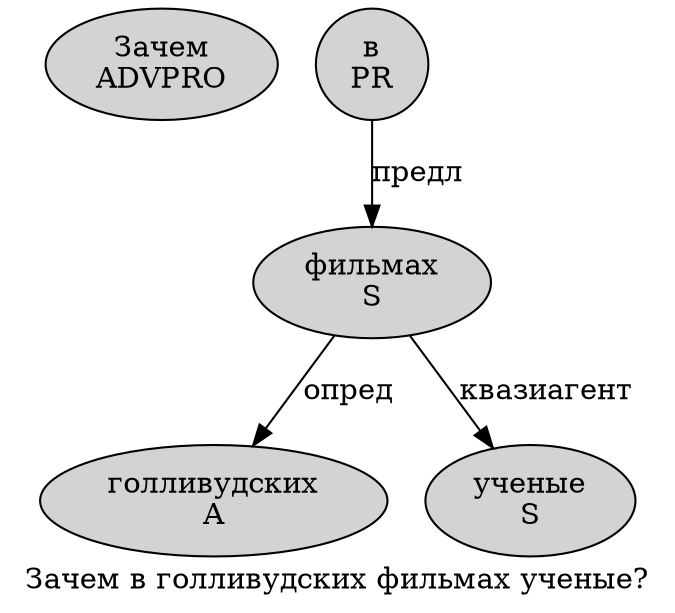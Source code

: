 digraph SENTENCE_4884 {
	graph [label="Зачем в голливудских фильмах ученые?"]
	node [style=filled]
		0 [label="Зачем
ADVPRO" color="" fillcolor=lightgray penwidth=1 shape=ellipse]
		1 [label="в
PR" color="" fillcolor=lightgray penwidth=1 shape=ellipse]
		2 [label="голливудских
A" color="" fillcolor=lightgray penwidth=1 shape=ellipse]
		3 [label="фильмах
S" color="" fillcolor=lightgray penwidth=1 shape=ellipse]
		4 [label="ученые
S" color="" fillcolor=lightgray penwidth=1 shape=ellipse]
			1 -> 3 [label="предл"]
			3 -> 2 [label="опред"]
			3 -> 4 [label="квазиагент"]
}